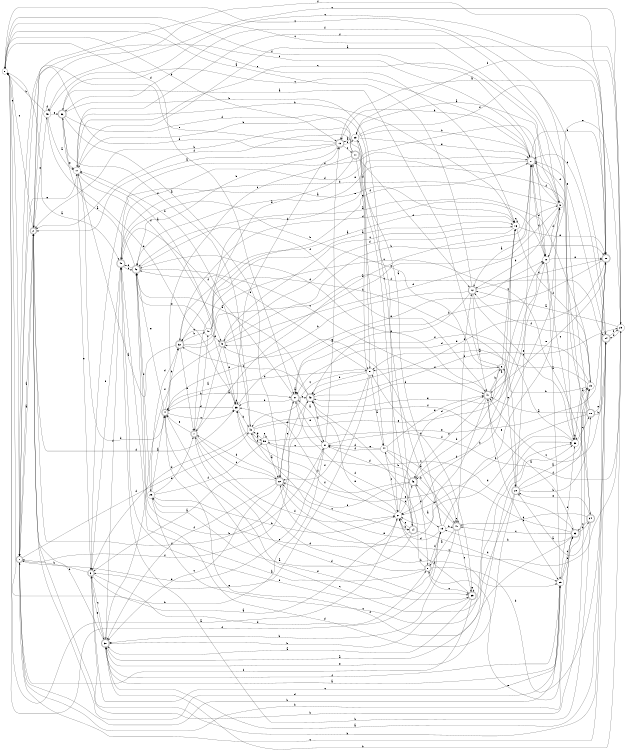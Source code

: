digraph n42_6 {
__start0 [label="" shape="none"];

rankdir=LR;
size="8,5";

s0 [style="filled", color="black", fillcolor="white" shape="circle", label="0"];
s1 [style="rounded,filled", color="black", fillcolor="white" shape="doublecircle", label="1"];
s2 [style="rounded,filled", color="black", fillcolor="white" shape="doublecircle", label="2"];
s3 [style="rounded,filled", color="black", fillcolor="white" shape="doublecircle", label="3"];
s4 [style="rounded,filled", color="black", fillcolor="white" shape="doublecircle", label="4"];
s5 [style="rounded,filled", color="black", fillcolor="white" shape="doublecircle", label="5"];
s6 [style="filled", color="black", fillcolor="white" shape="circle", label="6"];
s7 [style="rounded,filled", color="black", fillcolor="white" shape="doublecircle", label="7"];
s8 [style="rounded,filled", color="black", fillcolor="white" shape="doublecircle", label="8"];
s9 [style="filled", color="black", fillcolor="white" shape="circle", label="9"];
s10 [style="filled", color="black", fillcolor="white" shape="circle", label="10"];
s11 [style="rounded,filled", color="black", fillcolor="white" shape="doublecircle", label="11"];
s12 [style="rounded,filled", color="black", fillcolor="white" shape="doublecircle", label="12"];
s13 [style="rounded,filled", color="black", fillcolor="white" shape="doublecircle", label="13"];
s14 [style="rounded,filled", color="black", fillcolor="white" shape="doublecircle", label="14"];
s15 [style="filled", color="black", fillcolor="white" shape="circle", label="15"];
s16 [style="filled", color="black", fillcolor="white" shape="circle", label="16"];
s17 [style="filled", color="black", fillcolor="white" shape="circle", label="17"];
s18 [style="rounded,filled", color="black", fillcolor="white" shape="doublecircle", label="18"];
s19 [style="filled", color="black", fillcolor="white" shape="circle", label="19"];
s20 [style="rounded,filled", color="black", fillcolor="white" shape="doublecircle", label="20"];
s21 [style="filled", color="black", fillcolor="white" shape="circle", label="21"];
s22 [style="rounded,filled", color="black", fillcolor="white" shape="doublecircle", label="22"];
s23 [style="filled", color="black", fillcolor="white" shape="circle", label="23"];
s24 [style="rounded,filled", color="black", fillcolor="white" shape="doublecircle", label="24"];
s25 [style="filled", color="black", fillcolor="white" shape="circle", label="25"];
s26 [style="filled", color="black", fillcolor="white" shape="circle", label="26"];
s27 [style="rounded,filled", color="black", fillcolor="white" shape="doublecircle", label="27"];
s28 [style="rounded,filled", color="black", fillcolor="white" shape="doublecircle", label="28"];
s29 [style="filled", color="black", fillcolor="white" shape="circle", label="29"];
s30 [style="rounded,filled", color="black", fillcolor="white" shape="doublecircle", label="30"];
s31 [style="filled", color="black", fillcolor="white" shape="circle", label="31"];
s32 [style="rounded,filled", color="black", fillcolor="white" shape="doublecircle", label="32"];
s33 [style="rounded,filled", color="black", fillcolor="white" shape="doublecircle", label="33"];
s34 [style="rounded,filled", color="black", fillcolor="white" shape="doublecircle", label="34"];
s35 [style="filled", color="black", fillcolor="white" shape="circle", label="35"];
s36 [style="rounded,filled", color="black", fillcolor="white" shape="doublecircle", label="36"];
s37 [style="rounded,filled", color="black", fillcolor="white" shape="doublecircle", label="37"];
s38 [style="filled", color="black", fillcolor="white" shape="circle", label="38"];
s39 [style="rounded,filled", color="black", fillcolor="white" shape="doublecircle", label="39"];
s40 [style="rounded,filled", color="black", fillcolor="white" shape="doublecircle", label="40"];
s41 [style="rounded,filled", color="black", fillcolor="white" shape="doublecircle", label="41"];
s42 [style="rounded,filled", color="black", fillcolor="white" shape="doublecircle", label="42"];
s43 [style="rounded,filled", color="black", fillcolor="white" shape="doublecircle", label="43"];
s44 [style="filled", color="black", fillcolor="white" shape="circle", label="44"];
s45 [style="filled", color="black", fillcolor="white" shape="circle", label="45"];
s46 [style="rounded,filled", color="black", fillcolor="white" shape="doublecircle", label="46"];
s47 [style="rounded,filled", color="black", fillcolor="white" shape="doublecircle", label="47"];
s48 [style="filled", color="black", fillcolor="white" shape="circle", label="48"];
s49 [style="filled", color="black", fillcolor="white" shape="circle", label="49"];
s50 [style="filled", color="black", fillcolor="white" shape="circle", label="50"];
s51 [style="filled", color="black", fillcolor="white" shape="circle", label="51"];
s0 -> s40 [label="a"];
s0 -> s13 [label="b"];
s0 -> s16 [label="c"];
s0 -> s37 [label="d"];
s0 -> s1 [label="e"];
s0 -> s10 [label="f"];
s1 -> s2 [label="a"];
s1 -> s33 [label="b"];
s1 -> s24 [label="c"];
s1 -> s48 [label="d"];
s1 -> s17 [label="e"];
s1 -> s43 [label="f"];
s2 -> s1 [label="a"];
s2 -> s19 [label="b"];
s2 -> s0 [label="c"];
s2 -> s35 [label="d"];
s2 -> s45 [label="e"];
s2 -> s28 [label="f"];
s3 -> s21 [label="a"];
s3 -> s1 [label="b"];
s3 -> s29 [label="c"];
s3 -> s8 [label="d"];
s3 -> s30 [label="e"];
s3 -> s9 [label="f"];
s4 -> s37 [label="a"];
s4 -> s32 [label="b"];
s4 -> s35 [label="c"];
s4 -> s51 [label="d"];
s4 -> s42 [label="e"];
s4 -> s39 [label="f"];
s5 -> s7 [label="a"];
s5 -> s9 [label="b"];
s5 -> s16 [label="c"];
s5 -> s28 [label="d"];
s5 -> s35 [label="e"];
s5 -> s30 [label="f"];
s6 -> s36 [label="a"];
s6 -> s46 [label="b"];
s6 -> s16 [label="c"];
s6 -> s43 [label="d"];
s6 -> s20 [label="e"];
s6 -> s51 [label="f"];
s7 -> s27 [label="a"];
s7 -> s49 [label="b"];
s7 -> s22 [label="c"];
s7 -> s39 [label="d"];
s7 -> s4 [label="e"];
s7 -> s21 [label="f"];
s8 -> s40 [label="a"];
s8 -> s28 [label="b"];
s8 -> s39 [label="c"];
s8 -> s7 [label="d"];
s8 -> s43 [label="e"];
s8 -> s15 [label="f"];
s9 -> s23 [label="a"];
s9 -> s12 [label="b"];
s9 -> s2 [label="c"];
s9 -> s40 [label="d"];
s9 -> s5 [label="e"];
s9 -> s27 [label="f"];
s10 -> s29 [label="a"];
s10 -> s46 [label="b"];
s10 -> s38 [label="c"];
s10 -> s9 [label="d"];
s10 -> s28 [label="e"];
s10 -> s27 [label="f"];
s11 -> s7 [label="a"];
s11 -> s2 [label="b"];
s11 -> s4 [label="c"];
s11 -> s12 [label="d"];
s11 -> s51 [label="e"];
s11 -> s2 [label="f"];
s12 -> s0 [label="a"];
s12 -> s4 [label="b"];
s12 -> s38 [label="c"];
s12 -> s28 [label="d"];
s12 -> s43 [label="e"];
s12 -> s41 [label="f"];
s13 -> s2 [label="a"];
s13 -> s42 [label="b"];
s13 -> s11 [label="c"];
s13 -> s1 [label="d"];
s13 -> s1 [label="e"];
s13 -> s23 [label="f"];
s14 -> s26 [label="a"];
s14 -> s17 [label="b"];
s14 -> s26 [label="c"];
s14 -> s29 [label="d"];
s14 -> s21 [label="e"];
s14 -> s37 [label="f"];
s15 -> s23 [label="a"];
s15 -> s47 [label="b"];
s15 -> s5 [label="c"];
s15 -> s21 [label="d"];
s15 -> s9 [label="e"];
s15 -> s0 [label="f"];
s16 -> s32 [label="a"];
s16 -> s21 [label="b"];
s16 -> s16 [label="c"];
s16 -> s5 [label="d"];
s16 -> s28 [label="e"];
s16 -> s19 [label="f"];
s17 -> s25 [label="a"];
s17 -> s16 [label="b"];
s17 -> s9 [label="c"];
s17 -> s4 [label="d"];
s17 -> s3 [label="e"];
s17 -> s5 [label="f"];
s18 -> s41 [label="a"];
s18 -> s24 [label="b"];
s18 -> s0 [label="c"];
s18 -> s27 [label="d"];
s18 -> s28 [label="e"];
s18 -> s21 [label="f"];
s19 -> s42 [label="a"];
s19 -> s6 [label="b"];
s19 -> s51 [label="c"];
s19 -> s37 [label="d"];
s19 -> s8 [label="e"];
s19 -> s12 [label="f"];
s20 -> s19 [label="a"];
s20 -> s18 [label="b"];
s20 -> s4 [label="c"];
s20 -> s42 [label="d"];
s20 -> s27 [label="e"];
s20 -> s19 [label="f"];
s21 -> s0 [label="a"];
s21 -> s14 [label="b"];
s21 -> s46 [label="c"];
s21 -> s41 [label="d"];
s21 -> s43 [label="e"];
s21 -> s35 [label="f"];
s22 -> s3 [label="a"];
s22 -> s29 [label="b"];
s22 -> s30 [label="c"];
s22 -> s7 [label="d"];
s22 -> s37 [label="e"];
s22 -> s30 [label="f"];
s23 -> s13 [label="a"];
s23 -> s27 [label="b"];
s23 -> s14 [label="c"];
s23 -> s51 [label="d"];
s23 -> s27 [label="e"];
s23 -> s24 [label="f"];
s24 -> s30 [label="a"];
s24 -> s3 [label="b"];
s24 -> s41 [label="c"];
s24 -> s27 [label="d"];
s24 -> s27 [label="e"];
s24 -> s25 [label="f"];
s25 -> s12 [label="a"];
s25 -> s30 [label="b"];
s25 -> s22 [label="c"];
s25 -> s24 [label="d"];
s25 -> s10 [label="e"];
s25 -> s23 [label="f"];
s26 -> s4 [label="a"];
s26 -> s21 [label="b"];
s26 -> s38 [label="c"];
s26 -> s32 [label="d"];
s26 -> s7 [label="e"];
s26 -> s50 [label="f"];
s27 -> s12 [label="a"];
s27 -> s13 [label="b"];
s27 -> s2 [label="c"];
s27 -> s10 [label="d"];
s27 -> s32 [label="e"];
s27 -> s28 [label="f"];
s28 -> s13 [label="a"];
s28 -> s37 [label="b"];
s28 -> s45 [label="c"];
s28 -> s43 [label="d"];
s28 -> s41 [label="e"];
s28 -> s17 [label="f"];
s29 -> s30 [label="a"];
s29 -> s1 [label="b"];
s29 -> s33 [label="c"];
s29 -> s2 [label="d"];
s29 -> s38 [label="e"];
s29 -> s33 [label="f"];
s30 -> s38 [label="a"];
s30 -> s2 [label="b"];
s30 -> s3 [label="c"];
s30 -> s40 [label="d"];
s30 -> s38 [label="e"];
s30 -> s29 [label="f"];
s31 -> s37 [label="a"];
s31 -> s0 [label="b"];
s31 -> s50 [label="c"];
s31 -> s1 [label="d"];
s31 -> s9 [label="e"];
s31 -> s13 [label="f"];
s32 -> s17 [label="a"];
s32 -> s49 [label="b"];
s32 -> s34 [label="c"];
s32 -> s10 [label="d"];
s32 -> s7 [label="e"];
s32 -> s24 [label="f"];
s33 -> s41 [label="a"];
s33 -> s15 [label="b"];
s33 -> s47 [label="c"];
s33 -> s34 [label="d"];
s33 -> s35 [label="e"];
s33 -> s4 [label="f"];
s34 -> s20 [label="a"];
s34 -> s40 [label="b"];
s34 -> s33 [label="c"];
s34 -> s47 [label="d"];
s34 -> s20 [label="e"];
s34 -> s36 [label="f"];
s35 -> s17 [label="a"];
s35 -> s48 [label="b"];
s35 -> s35 [label="c"];
s35 -> s4 [label="d"];
s35 -> s10 [label="e"];
s35 -> s13 [label="f"];
s36 -> s22 [label="a"];
s36 -> s21 [label="b"];
s36 -> s27 [label="c"];
s36 -> s44 [label="d"];
s36 -> s17 [label="e"];
s36 -> s48 [label="f"];
s37 -> s37 [label="a"];
s37 -> s35 [label="b"];
s37 -> s43 [label="c"];
s37 -> s22 [label="d"];
s37 -> s31 [label="e"];
s37 -> s40 [label="f"];
s38 -> s19 [label="a"];
s38 -> s38 [label="b"];
s38 -> s18 [label="c"];
s38 -> s21 [label="d"];
s38 -> s42 [label="e"];
s38 -> s37 [label="f"];
s39 -> s30 [label="a"];
s39 -> s30 [label="b"];
s39 -> s51 [label="c"];
s39 -> s21 [label="d"];
s39 -> s39 [label="e"];
s39 -> s1 [label="f"];
s40 -> s16 [label="a"];
s40 -> s6 [label="b"];
s40 -> s42 [label="c"];
s40 -> s27 [label="d"];
s40 -> s15 [label="e"];
s40 -> s3 [label="f"];
s41 -> s16 [label="a"];
s41 -> s6 [label="b"];
s41 -> s29 [label="c"];
s41 -> s42 [label="d"];
s41 -> s22 [label="e"];
s41 -> s46 [label="f"];
s42 -> s36 [label="a"];
s42 -> s31 [label="b"];
s42 -> s41 [label="c"];
s42 -> s26 [label="d"];
s42 -> s40 [label="e"];
s42 -> s41 [label="f"];
s43 -> s42 [label="a"];
s43 -> s31 [label="b"];
s43 -> s32 [label="c"];
s43 -> s25 [label="d"];
s43 -> s10 [label="e"];
s43 -> s2 [label="f"];
s44 -> s47 [label="a"];
s44 -> s47 [label="b"];
s44 -> s21 [label="c"];
s44 -> s31 [label="d"];
s44 -> s41 [label="e"];
s44 -> s31 [label="f"];
s45 -> s17 [label="a"];
s45 -> s0 [label="b"];
s45 -> s25 [label="c"];
s45 -> s35 [label="d"];
s45 -> s36 [label="e"];
s45 -> s45 [label="f"];
s46 -> s15 [label="a"];
s46 -> s44 [label="b"];
s46 -> s8 [label="c"];
s46 -> s31 [label="d"];
s46 -> s22 [label="e"];
s46 -> s35 [label="f"];
s47 -> s8 [label="a"];
s47 -> s30 [label="b"];
s47 -> s39 [label="c"];
s47 -> s12 [label="d"];
s47 -> s47 [label="e"];
s47 -> s46 [label="f"];
s48 -> s50 [label="a"];
s48 -> s17 [label="b"];
s48 -> s14 [label="c"];
s48 -> s3 [label="d"];
s48 -> s10 [label="e"];
s48 -> s28 [label="f"];
s49 -> s16 [label="a"];
s49 -> s20 [label="b"];
s49 -> s32 [label="c"];
s49 -> s5 [label="d"];
s49 -> s42 [label="e"];
s49 -> s27 [label="f"];
s50 -> s22 [label="a"];
s50 -> s48 [label="b"];
s50 -> s33 [label="c"];
s50 -> s48 [label="d"];
s50 -> s50 [label="e"];
s50 -> s25 [label="f"];
s51 -> s44 [label="a"];
s51 -> s43 [label="b"];
s51 -> s48 [label="c"];
s51 -> s42 [label="d"];
s51 -> s3 [label="e"];
s51 -> s22 [label="f"];

}